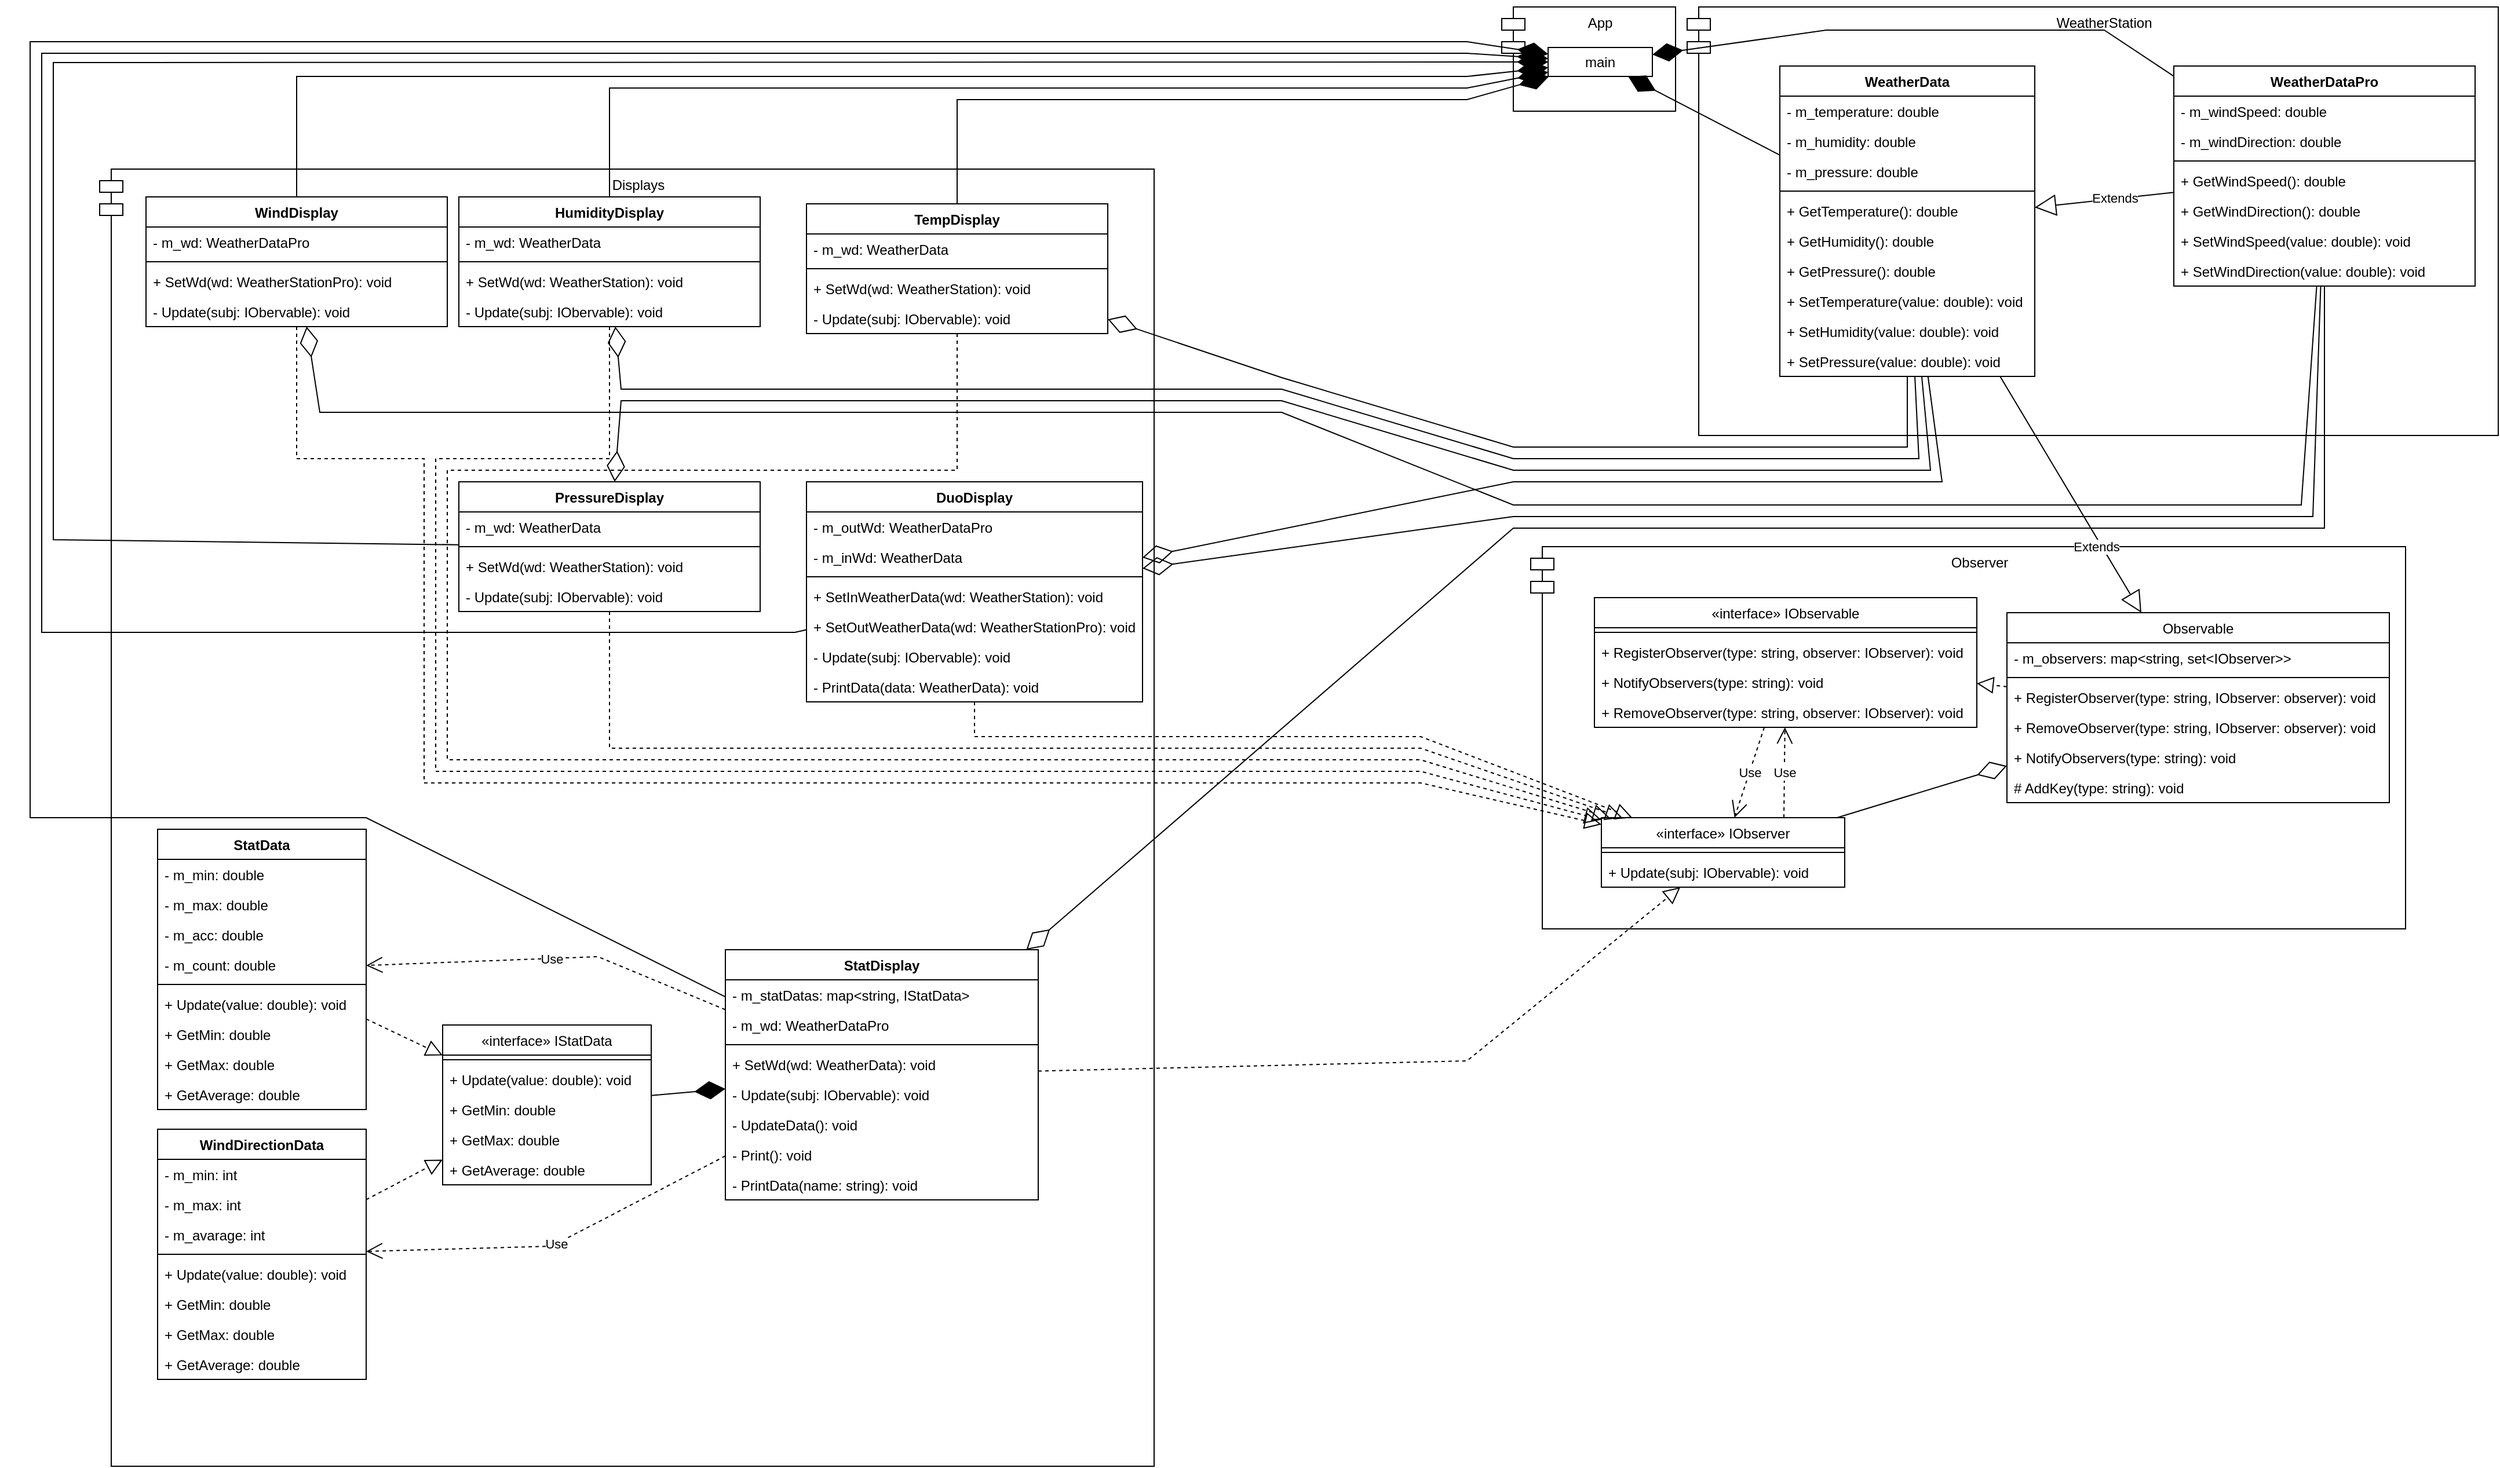 <mxfile version="24.7.17">
  <diagram name="Страница — 1" id="4deNuANHQ5EADNNbdOS4">
    <mxGraphModel dx="3336" dy="898" grid="1" gridSize="10" guides="1" tooltips="1" connect="1" arrows="1" fold="1" page="1" pageScale="1" pageWidth="827" pageHeight="1169" math="0" shadow="0">
      <root>
        <mxCell id="0" />
        <mxCell id="1" parent="0" />
        <mxCell id="X9zF3I0g8b5chQOHOK3T-1" value="App" style="shape=module;align=left;spacingLeft=20;align=center;verticalAlign=top;whiteSpace=wrap;html=1;" parent="1" vertex="1">
          <mxGeometry x="30" y="10" width="150" height="90" as="geometry" />
        </mxCell>
        <mxCell id="X9zF3I0g8b5chQOHOK3T-2" value="main" style="html=1;whiteSpace=wrap;" parent="1" vertex="1">
          <mxGeometry x="70" y="45" width="90" height="25" as="geometry" />
        </mxCell>
        <mxCell id="X9zF3I0g8b5chQOHOK3T-3" value="WeatherStation" style="shape=module;align=left;spacingLeft=20;align=center;verticalAlign=top;whiteSpace=wrap;html=1;" parent="1" vertex="1">
          <mxGeometry x="190" y="10" width="700" height="370" as="geometry" />
        </mxCell>
        <mxCell id="X9zF3I0g8b5chQOHOK3T-8" value="WeatherData" style="swimlane;fontStyle=1;align=center;verticalAlign=top;childLayout=stackLayout;horizontal=1;startSize=26;horizontalStack=0;resizeParent=1;resizeParentMax=0;resizeLast=0;collapsible=1;marginBottom=0;whiteSpace=wrap;html=1;" parent="1" vertex="1">
          <mxGeometry x="270" y="61" width="220" height="268" as="geometry" />
        </mxCell>
        <mxCell id="X9zF3I0g8b5chQOHOK3T-11" value="- m_temperature: double" style="text;strokeColor=none;fillColor=none;align=left;verticalAlign=top;spacingLeft=4;spacingRight=4;overflow=hidden;rotatable=0;points=[[0,0.5],[1,0.5]];portConstraint=eastwest;whiteSpace=wrap;html=1;" parent="X9zF3I0g8b5chQOHOK3T-8" vertex="1">
          <mxGeometry y="26" width="220" height="26" as="geometry" />
        </mxCell>
        <mxCell id="X9zF3I0g8b5chQOHOK3T-18" value="- m_humidity: double" style="text;strokeColor=none;fillColor=none;align=left;verticalAlign=top;spacingLeft=4;spacingRight=4;overflow=hidden;rotatable=0;points=[[0,0.5],[1,0.5]];portConstraint=eastwest;whiteSpace=wrap;html=1;" parent="X9zF3I0g8b5chQOHOK3T-8" vertex="1">
          <mxGeometry y="52" width="220" height="26" as="geometry" />
        </mxCell>
        <mxCell id="X9zF3I0g8b5chQOHOK3T-17" value="- m_pressure: double" style="text;strokeColor=none;fillColor=none;align=left;verticalAlign=top;spacingLeft=4;spacingRight=4;overflow=hidden;rotatable=0;points=[[0,0.5],[1,0.5]];portConstraint=eastwest;whiteSpace=wrap;html=1;" parent="X9zF3I0g8b5chQOHOK3T-8" vertex="1">
          <mxGeometry y="78" width="220" height="26" as="geometry" />
        </mxCell>
        <mxCell id="X9zF3I0g8b5chQOHOK3T-10" value="" style="line;strokeWidth=1;fillColor=none;align=left;verticalAlign=middle;spacingTop=-1;spacingLeft=3;spacingRight=3;rotatable=0;labelPosition=right;points=[];portConstraint=eastwest;strokeColor=inherit;" parent="X9zF3I0g8b5chQOHOK3T-8" vertex="1">
          <mxGeometry y="104" width="220" height="8" as="geometry" />
        </mxCell>
        <mxCell id="X9zF3I0g8b5chQOHOK3T-9" value="+ GetTemperature(): double" style="text;strokeColor=none;fillColor=none;align=left;verticalAlign=top;spacingLeft=4;spacingRight=4;overflow=hidden;rotatable=0;points=[[0,0.5],[1,0.5]];portConstraint=eastwest;whiteSpace=wrap;html=1;" parent="X9zF3I0g8b5chQOHOK3T-8" vertex="1">
          <mxGeometry y="112" width="220" height="26" as="geometry" />
        </mxCell>
        <mxCell id="X9zF3I0g8b5chQOHOK3T-12" value="+ GetHumidity(): double" style="text;strokeColor=none;fillColor=none;align=left;verticalAlign=top;spacingLeft=4;spacingRight=4;overflow=hidden;rotatable=0;points=[[0,0.5],[1,0.5]];portConstraint=eastwest;whiteSpace=wrap;html=1;" parent="X9zF3I0g8b5chQOHOK3T-8" vertex="1">
          <mxGeometry y="138" width="220" height="26" as="geometry" />
        </mxCell>
        <mxCell id="X9zF3I0g8b5chQOHOK3T-13" value="+ GetPressure(): double" style="text;strokeColor=none;fillColor=none;align=left;verticalAlign=top;spacingLeft=4;spacingRight=4;overflow=hidden;rotatable=0;points=[[0,0.5],[1,0.5]];portConstraint=eastwest;whiteSpace=wrap;html=1;" parent="X9zF3I0g8b5chQOHOK3T-8" vertex="1">
          <mxGeometry y="164" width="220" height="26" as="geometry" />
        </mxCell>
        <mxCell id="GiaRyGLhwe0pv0dSH9QE-2" value="+ SetTemperature(value: double): void" style="text;strokeColor=none;fillColor=none;align=left;verticalAlign=top;spacingLeft=4;spacingRight=4;overflow=hidden;rotatable=0;points=[[0,0.5],[1,0.5]];portConstraint=eastwest;whiteSpace=wrap;html=1;" parent="X9zF3I0g8b5chQOHOK3T-8" vertex="1">
          <mxGeometry y="190" width="220" height="26" as="geometry" />
        </mxCell>
        <mxCell id="GiaRyGLhwe0pv0dSH9QE-3" value="+ SetHumidity(value: double): void" style="text;strokeColor=none;fillColor=none;align=left;verticalAlign=top;spacingLeft=4;spacingRight=4;overflow=hidden;rotatable=0;points=[[0,0.5],[1,0.5]];portConstraint=eastwest;whiteSpace=wrap;html=1;" parent="X9zF3I0g8b5chQOHOK3T-8" vertex="1">
          <mxGeometry y="216" width="220" height="26" as="geometry" />
        </mxCell>
        <mxCell id="GiaRyGLhwe0pv0dSH9QE-1" value="+ SetPressure(value: double): void" style="text;strokeColor=none;fillColor=none;align=left;verticalAlign=top;spacingLeft=4;spacingRight=4;overflow=hidden;rotatable=0;points=[[0,0.5],[1,0.5]];portConstraint=eastwest;whiteSpace=wrap;html=1;" parent="X9zF3I0g8b5chQOHOK3T-8" vertex="1">
          <mxGeometry y="242" width="220" height="26" as="geometry" />
        </mxCell>
        <mxCell id="X9zF3I0g8b5chQOHOK3T-22" value="Observer" style="shape=module;align=left;spacingLeft=20;align=center;verticalAlign=top;whiteSpace=wrap;html=1;" parent="1" vertex="1">
          <mxGeometry x="55" y="476" width="755" height="330" as="geometry" />
        </mxCell>
        <mxCell id="X9zF3I0g8b5chQOHOK3T-24" value="&lt;span style=&quot;font-weight: 400;&quot;&gt;«interface» IObserver&lt;/span&gt;" style="swimlane;fontStyle=1;align=center;verticalAlign=top;childLayout=stackLayout;horizontal=1;startSize=26;horizontalStack=0;resizeParent=1;resizeParentMax=0;resizeLast=0;collapsible=1;marginBottom=0;whiteSpace=wrap;html=1;" parent="1" vertex="1">
          <mxGeometry x="116" y="710" width="210" height="60" as="geometry" />
        </mxCell>
        <mxCell id="X9zF3I0g8b5chQOHOK3T-26" value="" style="line;strokeWidth=1;fillColor=none;align=left;verticalAlign=middle;spacingTop=-1;spacingLeft=3;spacingRight=3;rotatable=0;labelPosition=right;points=[];portConstraint=eastwest;strokeColor=inherit;" parent="X9zF3I0g8b5chQOHOK3T-24" vertex="1">
          <mxGeometry y="26" width="210" height="8" as="geometry" />
        </mxCell>
        <mxCell id="X9zF3I0g8b5chQOHOK3T-27" value="+ Update(subj: IObervable): void" style="text;strokeColor=none;fillColor=none;align=left;verticalAlign=top;spacingLeft=4;spacingRight=4;overflow=hidden;rotatable=0;points=[[0,0.5],[1,0.5]];portConstraint=eastwest;whiteSpace=wrap;html=1;" parent="X9zF3I0g8b5chQOHOK3T-24" vertex="1">
          <mxGeometry y="34" width="210" height="26" as="geometry" />
        </mxCell>
        <mxCell id="X9zF3I0g8b5chQOHOK3T-30" value="&lt;span style=&quot;font-weight: 400;&quot;&gt;«interface» IObservable&lt;/span&gt;" style="swimlane;fontStyle=1;align=center;verticalAlign=top;childLayout=stackLayout;horizontal=1;startSize=26;horizontalStack=0;resizeParent=1;resizeParentMax=0;resizeLast=0;collapsible=1;marginBottom=0;whiteSpace=wrap;html=1;" parent="1" vertex="1">
          <mxGeometry x="110" y="520" width="330" height="112" as="geometry" />
        </mxCell>
        <mxCell id="X9zF3I0g8b5chQOHOK3T-31" value="" style="line;strokeWidth=1;fillColor=none;align=left;verticalAlign=middle;spacingTop=-1;spacingLeft=3;spacingRight=3;rotatable=0;labelPosition=right;points=[];portConstraint=eastwest;strokeColor=inherit;" parent="X9zF3I0g8b5chQOHOK3T-30" vertex="1">
          <mxGeometry y="26" width="330" height="8" as="geometry" />
        </mxCell>
        <mxCell id="X9zF3I0g8b5chQOHOK3T-32" value="+ RegisterObserver(type: string, observer: IObserver): void" style="text;strokeColor=none;fillColor=none;align=left;verticalAlign=top;spacingLeft=4;spacingRight=4;overflow=hidden;rotatable=0;points=[[0,0.5],[1,0.5]];portConstraint=eastwest;whiteSpace=wrap;html=1;" parent="X9zF3I0g8b5chQOHOK3T-30" vertex="1">
          <mxGeometry y="34" width="330" height="26" as="geometry" />
        </mxCell>
        <mxCell id="X9zF3I0g8b5chQOHOK3T-34" value="+ NotifyObservers(type: string): void" style="text;strokeColor=none;fillColor=none;align=left;verticalAlign=top;spacingLeft=4;spacingRight=4;overflow=hidden;rotatable=0;points=[[0,0.5],[1,0.5]];portConstraint=eastwest;whiteSpace=wrap;html=1;" parent="X9zF3I0g8b5chQOHOK3T-30" vertex="1">
          <mxGeometry y="60" width="330" height="26" as="geometry" />
        </mxCell>
        <mxCell id="X9zF3I0g8b5chQOHOK3T-33" value="+ RemoveObserver(type: string, observer: IObserver): void" style="text;strokeColor=none;fillColor=none;align=left;verticalAlign=top;spacingLeft=4;spacingRight=4;overflow=hidden;rotatable=0;points=[[0,0.5],[1,0.5]];portConstraint=eastwest;whiteSpace=wrap;html=1;" parent="X9zF3I0g8b5chQOHOK3T-30" vertex="1">
          <mxGeometry y="86" width="330" height="26" as="geometry" />
        </mxCell>
        <mxCell id="X9zF3I0g8b5chQOHOK3T-35" value="Use" style="endArrow=open;endSize=12;dashed=1;html=1;rounded=0;" parent="1" source="X9zF3I0g8b5chQOHOK3T-30" target="X9zF3I0g8b5chQOHOK3T-24" edge="1">
          <mxGeometry width="160" relative="1" as="geometry">
            <mxPoint x="270" y="600" as="sourcePoint" />
            <mxPoint x="430" y="600" as="targetPoint" />
          </mxGeometry>
        </mxCell>
        <mxCell id="X9zF3I0g8b5chQOHOK3T-36" value="&lt;span style=&quot;font-weight: normal;&quot;&gt;Observable&lt;/span&gt;" style="swimlane;fontStyle=1;align=center;verticalAlign=top;childLayout=stackLayout;horizontal=1;startSize=26;horizontalStack=0;resizeParent=1;resizeParentMax=0;resizeLast=0;collapsible=1;marginBottom=0;whiteSpace=wrap;html=1;" parent="1" vertex="1">
          <mxGeometry x="466" y="533" width="330" height="164" as="geometry" />
        </mxCell>
        <mxCell id="X9zF3I0g8b5chQOHOK3T-37" value="- m_observers: map&amp;lt;string, set&amp;lt;IObserver&amp;gt;&amp;gt;" style="text;strokeColor=none;fillColor=none;align=left;verticalAlign=top;spacingLeft=4;spacingRight=4;overflow=hidden;rotatable=0;points=[[0,0.5],[1,0.5]];portConstraint=eastwest;whiteSpace=wrap;html=1;" parent="X9zF3I0g8b5chQOHOK3T-36" vertex="1">
          <mxGeometry y="26" width="330" height="26" as="geometry" />
        </mxCell>
        <mxCell id="X9zF3I0g8b5chQOHOK3T-38" value="" style="line;strokeWidth=1;fillColor=none;align=left;verticalAlign=middle;spacingTop=-1;spacingLeft=3;spacingRight=3;rotatable=0;labelPosition=right;points=[];portConstraint=eastwest;strokeColor=inherit;" parent="X9zF3I0g8b5chQOHOK3T-36" vertex="1">
          <mxGeometry y="52" width="330" height="8" as="geometry" />
        </mxCell>
        <mxCell id="X9zF3I0g8b5chQOHOK3T-46" value="+ RegisterObserver(type: string,&amp;nbsp;IObserver: observer): void" style="text;strokeColor=none;fillColor=none;align=left;verticalAlign=top;spacingLeft=4;spacingRight=4;overflow=hidden;rotatable=0;points=[[0,0.5],[1,0.5]];portConstraint=eastwest;whiteSpace=wrap;html=1;" parent="X9zF3I0g8b5chQOHOK3T-36" vertex="1">
          <mxGeometry y="60" width="330" height="26" as="geometry" />
        </mxCell>
        <mxCell id="X9zF3I0g8b5chQOHOK3T-48" value="+ RemoveObserver(type: string,&amp;nbsp;IObserver: observer): void" style="text;strokeColor=none;fillColor=none;align=left;verticalAlign=top;spacingLeft=4;spacingRight=4;overflow=hidden;rotatable=0;points=[[0,0.5],[1,0.5]];portConstraint=eastwest;whiteSpace=wrap;html=1;" parent="X9zF3I0g8b5chQOHOK3T-36" vertex="1">
          <mxGeometry y="86" width="330" height="26" as="geometry" />
        </mxCell>
        <mxCell id="X9zF3I0g8b5chQOHOK3T-47" value="+ NotifyObservers(type: string): void" style="text;strokeColor=none;fillColor=none;align=left;verticalAlign=top;spacingLeft=4;spacingRight=4;overflow=hidden;rotatable=0;points=[[0,0.5],[1,0.5]];portConstraint=eastwest;whiteSpace=wrap;html=1;" parent="X9zF3I0g8b5chQOHOK3T-36" vertex="1">
          <mxGeometry y="112" width="330" height="26" as="geometry" />
        </mxCell>
        <mxCell id="VK-JiEZhi4kKgWjQG9cV-28" value="# AddKey(type: string): void" style="text;strokeColor=none;fillColor=none;align=left;verticalAlign=top;spacingLeft=4;spacingRight=4;overflow=hidden;rotatable=0;points=[[0,0.5],[1,0.5]];portConstraint=eastwest;whiteSpace=wrap;html=1;" parent="X9zF3I0g8b5chQOHOK3T-36" vertex="1">
          <mxGeometry y="138" width="330" height="26" as="geometry" />
        </mxCell>
        <mxCell id="X9zF3I0g8b5chQOHOK3T-40" value="" style="endArrow=block;dashed=1;endFill=0;endSize=12;html=1;rounded=0;" parent="1" source="X9zF3I0g8b5chQOHOK3T-36" target="X9zF3I0g8b5chQOHOK3T-30" edge="1">
          <mxGeometry width="160" relative="1" as="geometry">
            <mxPoint x="360" y="570" as="sourcePoint" />
            <mxPoint x="520" y="570" as="targetPoint" />
          </mxGeometry>
        </mxCell>
        <mxCell id="X9zF3I0g8b5chQOHOK3T-41" value="" style="endArrow=diamondThin;endFill=0;endSize=24;html=1;rounded=0;" parent="1" source="X9zF3I0g8b5chQOHOK3T-24" target="X9zF3I0g8b5chQOHOK3T-36" edge="1">
          <mxGeometry width="160" relative="1" as="geometry">
            <mxPoint x="300" y="580" as="sourcePoint" />
            <mxPoint x="460" y="580" as="targetPoint" />
          </mxGeometry>
        </mxCell>
        <mxCell id="X9zF3I0g8b5chQOHOK3T-50" value="Extends" style="endArrow=block;endSize=16;endFill=0;html=1;rounded=0;" parent="1" source="X9zF3I0g8b5chQOHOK3T-8" target="X9zF3I0g8b5chQOHOK3T-36" edge="1">
          <mxGeometry x="0.424" y="-4" width="160" relative="1" as="geometry">
            <mxPoint x="450" y="380" as="sourcePoint" />
            <mxPoint x="610" y="380" as="targetPoint" />
            <mxPoint as="offset" />
          </mxGeometry>
        </mxCell>
        <mxCell id="X9zF3I0g8b5chQOHOK3T-51" value="" style="endArrow=diamondThin;endFill=1;endSize=24;html=1;rounded=0;" parent="1" source="X9zF3I0g8b5chQOHOK3T-8" target="X9zF3I0g8b5chQOHOK3T-2" edge="1">
          <mxGeometry width="160" relative="1" as="geometry">
            <mxPoint x="330" y="260" as="sourcePoint" />
            <mxPoint x="490" y="260" as="targetPoint" />
            <Array as="points" />
          </mxGeometry>
        </mxCell>
        <mxCell id="X9zF3I0g8b5chQOHOK3T-52" value="Displays" style="shape=module;align=left;spacingLeft=20;align=center;verticalAlign=top;whiteSpace=wrap;html=1;" parent="1" vertex="1">
          <mxGeometry x="-1180" y="150" width="910" height="1120" as="geometry" />
        </mxCell>
        <mxCell id="jy5OdVflBe2gnvI7Ln2x-2" value="DuoDisplay" style="swimlane;fontStyle=1;align=center;verticalAlign=top;childLayout=stackLayout;horizontal=1;startSize=26;horizontalStack=0;resizeParent=1;resizeParentMax=0;resizeLast=0;collapsible=1;marginBottom=0;whiteSpace=wrap;html=1;" parent="1" vertex="1">
          <mxGeometry x="-570" y="420" width="290" height="190" as="geometry" />
        </mxCell>
        <mxCell id="jy5OdVflBe2gnvI7Ln2x-3" value="- m_outWd: WeatherDataPro" style="text;strokeColor=none;fillColor=none;align=left;verticalAlign=top;spacingLeft=4;spacingRight=4;overflow=hidden;rotatable=0;points=[[0,0.5],[1,0.5]];portConstraint=eastwest;whiteSpace=wrap;html=1;" parent="jy5OdVflBe2gnvI7Ln2x-2" vertex="1">
          <mxGeometry y="26" width="290" height="26" as="geometry" />
        </mxCell>
        <mxCell id="jy5OdVflBe2gnvI7Ln2x-7" value="- m_inWd: WeatherData" style="text;strokeColor=none;fillColor=none;align=left;verticalAlign=top;spacingLeft=4;spacingRight=4;overflow=hidden;rotatable=0;points=[[0,0.5],[1,0.5]];portConstraint=eastwest;whiteSpace=wrap;html=1;" parent="jy5OdVflBe2gnvI7Ln2x-2" vertex="1">
          <mxGeometry y="52" width="290" height="26" as="geometry" />
        </mxCell>
        <mxCell id="jy5OdVflBe2gnvI7Ln2x-4" value="" style="line;strokeWidth=1;fillColor=none;align=left;verticalAlign=middle;spacingTop=-1;spacingLeft=3;spacingRight=3;rotatable=0;labelPosition=right;points=[];portConstraint=eastwest;strokeColor=inherit;" parent="jy5OdVflBe2gnvI7Ln2x-2" vertex="1">
          <mxGeometry y="78" width="290" height="8" as="geometry" />
        </mxCell>
        <mxCell id="GiaRyGLhwe0pv0dSH9QE-6" value="+ SetInWeatherData(wd: WeatherStation): void" style="text;strokeColor=none;fillColor=none;align=left;verticalAlign=top;spacingLeft=4;spacingRight=4;overflow=hidden;rotatable=0;points=[[0,0.5],[1,0.5]];portConstraint=eastwest;whiteSpace=wrap;html=1;" parent="jy5OdVflBe2gnvI7Ln2x-2" vertex="1">
          <mxGeometry y="86" width="290" height="26" as="geometry" />
        </mxCell>
        <mxCell id="GiaRyGLhwe0pv0dSH9QE-8" value="+ SetOutWeatherData(wd: WeatherStationPro): void" style="text;strokeColor=none;fillColor=none;align=left;verticalAlign=top;spacingLeft=4;spacingRight=4;overflow=hidden;rotatable=0;points=[[0,0.5],[1,0.5]];portConstraint=eastwest;whiteSpace=wrap;html=1;" parent="jy5OdVflBe2gnvI7Ln2x-2" vertex="1">
          <mxGeometry y="112" width="290" height="26" as="geometry" />
        </mxCell>
        <mxCell id="GiaRyGLhwe0pv0dSH9QE-7" value="- Update(subj: IObervable): void" style="text;strokeColor=none;fillColor=none;align=left;verticalAlign=top;spacingLeft=4;spacingRight=4;overflow=hidden;rotatable=0;points=[[0,0.5],[1,0.5]];portConstraint=eastwest;whiteSpace=wrap;html=1;" parent="jy5OdVflBe2gnvI7Ln2x-2" vertex="1">
          <mxGeometry y="138" width="290" height="26" as="geometry" />
        </mxCell>
        <mxCell id="jy5OdVflBe2gnvI7Ln2x-11" value="- PrintData(data: WeatherData): void" style="text;strokeColor=none;fillColor=none;align=left;verticalAlign=top;spacingLeft=4;spacingRight=4;overflow=hidden;rotatable=0;points=[[0,0.5],[1,0.5]];portConstraint=eastwest;whiteSpace=wrap;html=1;" parent="jy5OdVflBe2gnvI7Ln2x-2" vertex="1">
          <mxGeometry y="164" width="290" height="26" as="geometry" />
        </mxCell>
        <mxCell id="jy5OdVflBe2gnvI7Ln2x-6" value="" style="endArrow=block;dashed=1;endFill=0;endSize=12;html=1;rounded=0;" parent="1" source="jy5OdVflBe2gnvI7Ln2x-2" target="X9zF3I0g8b5chQOHOK3T-24" edge="1">
          <mxGeometry width="160" relative="1" as="geometry">
            <mxPoint x="-10" y="530" as="sourcePoint" />
            <mxPoint x="150" y="530" as="targetPoint" />
            <Array as="points">
              <mxPoint x="-425" y="640" />
              <mxPoint x="-40" y="640" />
            </Array>
          </mxGeometry>
        </mxCell>
        <mxCell id="jy5OdVflBe2gnvI7Ln2x-8" value="" style="endArrow=diamondThin;endFill=0;endSize=24;html=1;rounded=0;" parent="1" source="X9zF3I0g8b5chQOHOK3T-8" target="jy5OdVflBe2gnvI7Ln2x-2" edge="1">
          <mxGeometry width="160" relative="1" as="geometry">
            <mxPoint x="130" y="340" as="sourcePoint" />
            <mxPoint x="290" y="340" as="targetPoint" />
            <Array as="points">
              <mxPoint x="410" y="420" />
              <mxPoint x="40" y="420" />
            </Array>
          </mxGeometry>
        </mxCell>
        <mxCell id="jy5OdVflBe2gnvI7Ln2x-10" value="" style="endArrow=diamondThin;endFill=1;endSize=24;html=1;rounded=0;" parent="1" source="jy5OdVflBe2gnvI7Ln2x-2" target="X9zF3I0g8b5chQOHOK3T-2" edge="1">
          <mxGeometry width="160" relative="1" as="geometry">
            <mxPoint x="200" y="270" as="sourcePoint" />
            <mxPoint x="360" y="270" as="targetPoint" />
            <Array as="points">
              <mxPoint x="-580" y="550" />
              <mxPoint x="-1230" y="550" />
              <mxPoint x="-1230" y="50" />
              <mxPoint y="50" />
            </Array>
          </mxGeometry>
        </mxCell>
        <mxCell id="sj0c-3lDdfk8E5ISv7-K-1" value="Use" style="endArrow=open;endSize=12;dashed=1;html=1;rounded=0;exitX=0.75;exitY=0;exitDx=0;exitDy=0;" parent="1" source="X9zF3I0g8b5chQOHOK3T-24" target="X9zF3I0g8b5chQOHOK3T-30" edge="1">
          <mxGeometry width="160" relative="1" as="geometry">
            <mxPoint x="320" y="510" as="sourcePoint" />
            <mxPoint x="480" y="510" as="targetPoint" />
          </mxGeometry>
        </mxCell>
        <mxCell id="QqCwkjAcs5MWriy0Zw_p-1" value="TempDisplay" style="swimlane;fontStyle=1;align=center;verticalAlign=top;childLayout=stackLayout;horizontal=1;startSize=26;horizontalStack=0;resizeParent=1;resizeParentMax=0;resizeLast=0;collapsible=1;marginBottom=0;whiteSpace=wrap;html=1;" parent="1" vertex="1">
          <mxGeometry x="-570" y="180" width="260" height="112" as="geometry" />
        </mxCell>
        <mxCell id="g-EibEhJeNvSMXJYBc18-1" value="- m_wd: WeatherData" style="text;strokeColor=none;fillColor=none;align=left;verticalAlign=top;spacingLeft=4;spacingRight=4;overflow=hidden;rotatable=0;points=[[0,0.5],[1,0.5]];portConstraint=eastwest;whiteSpace=wrap;html=1;" parent="QqCwkjAcs5MWriy0Zw_p-1" vertex="1">
          <mxGeometry y="26" width="260" height="26" as="geometry" />
        </mxCell>
        <mxCell id="QqCwkjAcs5MWriy0Zw_p-2" value="" style="line;strokeWidth=1;fillColor=none;align=left;verticalAlign=middle;spacingTop=-1;spacingLeft=3;spacingRight=3;rotatable=0;labelPosition=right;points=[];portConstraint=eastwest;strokeColor=inherit;" parent="QqCwkjAcs5MWriy0Zw_p-1" vertex="1">
          <mxGeometry y="52" width="260" height="8" as="geometry" />
        </mxCell>
        <mxCell id="GiaRyGLhwe0pv0dSH9QE-9" value="+ SetWd(wd: WeatherStation): void" style="text;strokeColor=none;fillColor=none;align=left;verticalAlign=top;spacingLeft=4;spacingRight=4;overflow=hidden;rotatable=0;points=[[0,0.5],[1,0.5]];portConstraint=eastwest;whiteSpace=wrap;html=1;" parent="QqCwkjAcs5MWriy0Zw_p-1" vertex="1">
          <mxGeometry y="60" width="260" height="26" as="geometry" />
        </mxCell>
        <mxCell id="QqCwkjAcs5MWriy0Zw_p-3" value="- Update(subj: IObervable): void" style="text;strokeColor=none;fillColor=none;align=left;verticalAlign=top;spacingLeft=4;spacingRight=4;overflow=hidden;rotatable=0;points=[[0,0.5],[1,0.5]];portConstraint=eastwest;whiteSpace=wrap;html=1;" parent="QqCwkjAcs5MWriy0Zw_p-1" vertex="1">
          <mxGeometry y="86" width="260" height="26" as="geometry" />
        </mxCell>
        <mxCell id="QqCwkjAcs5MWriy0Zw_p-4" value="StatDisplay" style="swimlane;fontStyle=1;align=center;verticalAlign=top;childLayout=stackLayout;horizontal=1;startSize=26;horizontalStack=0;resizeParent=1;resizeParentMax=0;resizeLast=0;collapsible=1;marginBottom=0;whiteSpace=wrap;html=1;" parent="1" vertex="1">
          <mxGeometry x="-640" y="824" width="270" height="216" as="geometry" />
        </mxCell>
        <mxCell id="QqCwkjAcs5MWriy0Zw_p-7" value="- m_statDatas: map&amp;lt;string, IStatData&amp;gt;" style="text;strokeColor=none;fillColor=none;align=left;verticalAlign=top;spacingLeft=4;spacingRight=4;overflow=hidden;rotatable=0;points=[[0,0.5],[1,0.5]];portConstraint=eastwest;whiteSpace=wrap;html=1;" parent="QqCwkjAcs5MWriy0Zw_p-4" vertex="1">
          <mxGeometry y="26" width="270" height="26" as="geometry" />
        </mxCell>
        <mxCell id="g-EibEhJeNvSMXJYBc18-44" value="- m_wd: WeatherDataPro" style="text;strokeColor=none;fillColor=none;align=left;verticalAlign=top;spacingLeft=4;spacingRight=4;overflow=hidden;rotatable=0;points=[[0,0.5],[1,0.5]];portConstraint=eastwest;whiteSpace=wrap;html=1;" parent="QqCwkjAcs5MWriy0Zw_p-4" vertex="1">
          <mxGeometry y="52" width="270" height="26" as="geometry" />
        </mxCell>
        <mxCell id="QqCwkjAcs5MWriy0Zw_p-15" value="" style="line;strokeWidth=1;fillColor=none;align=left;verticalAlign=middle;spacingTop=-1;spacingLeft=3;spacingRight=3;rotatable=0;labelPosition=right;points=[];portConstraint=eastwest;strokeColor=inherit;" parent="QqCwkjAcs5MWriy0Zw_p-4" vertex="1">
          <mxGeometry y="78" width="270" height="8" as="geometry" />
        </mxCell>
        <mxCell id="VK-JiEZhi4kKgWjQG9cV-25" value="+ SetWd(wd: WeatherData): void" style="text;strokeColor=none;fillColor=none;align=left;verticalAlign=top;spacingLeft=4;spacingRight=4;overflow=hidden;rotatable=0;points=[[0,0.5],[1,0.5]];portConstraint=eastwest;whiteSpace=wrap;html=1;" parent="QqCwkjAcs5MWriy0Zw_p-4" vertex="1">
          <mxGeometry y="86" width="270" height="26" as="geometry" />
        </mxCell>
        <mxCell id="g-EibEhJeNvSMXJYBc18-2" value="- Update(subj: IObervable): void" style="text;strokeColor=none;fillColor=none;align=left;verticalAlign=top;spacingLeft=4;spacingRight=4;overflow=hidden;rotatable=0;points=[[0,0.5],[1,0.5]];portConstraint=eastwest;whiteSpace=wrap;html=1;" parent="QqCwkjAcs5MWriy0Zw_p-4" vertex="1">
          <mxGeometry y="112" width="270" height="26" as="geometry" />
        </mxCell>
        <mxCell id="VK-JiEZhi4kKgWjQG9cV-27" value="- UpdateData(): void" style="text;strokeColor=none;fillColor=none;align=left;verticalAlign=top;spacingLeft=4;spacingRight=4;overflow=hidden;rotatable=0;points=[[0,0.5],[1,0.5]];portConstraint=eastwest;whiteSpace=wrap;html=1;" parent="QqCwkjAcs5MWriy0Zw_p-4" vertex="1">
          <mxGeometry y="138" width="270" height="26" as="geometry" />
        </mxCell>
        <mxCell id="VK-JiEZhi4kKgWjQG9cV-26" value="- Print(): void" style="text;strokeColor=none;fillColor=none;align=left;verticalAlign=top;spacingLeft=4;spacingRight=4;overflow=hidden;rotatable=0;points=[[0,0.5],[1,0.5]];portConstraint=eastwest;whiteSpace=wrap;html=1;" parent="QqCwkjAcs5MWriy0Zw_p-4" vertex="1">
          <mxGeometry y="164" width="270" height="26" as="geometry" />
        </mxCell>
        <mxCell id="QqCwkjAcs5MWriy0Zw_p-18" value="- PrintData(name: string): void" style="text;strokeColor=none;fillColor=none;align=left;verticalAlign=top;spacingLeft=4;spacingRight=4;overflow=hidden;rotatable=0;points=[[0,0.5],[1,0.5]];portConstraint=eastwest;whiteSpace=wrap;html=1;" parent="QqCwkjAcs5MWriy0Zw_p-4" vertex="1">
          <mxGeometry y="190" width="270" height="26" as="geometry" />
        </mxCell>
        <mxCell id="QqCwkjAcs5MWriy0Zw_p-21" value="StatData" style="swimlane;fontStyle=1;align=center;verticalAlign=top;childLayout=stackLayout;horizontal=1;startSize=26;horizontalStack=0;resizeParent=1;resizeParentMax=0;resizeLast=0;collapsible=1;marginBottom=0;whiteSpace=wrap;html=1;" parent="1" vertex="1">
          <mxGeometry x="-1130" y="720" width="180" height="242" as="geometry" />
        </mxCell>
        <mxCell id="QqCwkjAcs5MWriy0Zw_p-22" value="- m_min: double" style="text;strokeColor=none;fillColor=none;align=left;verticalAlign=top;spacingLeft=4;spacingRight=4;overflow=hidden;rotatable=0;points=[[0,0.5],[1,0.5]];portConstraint=eastwest;whiteSpace=wrap;html=1;" parent="QqCwkjAcs5MWriy0Zw_p-21" vertex="1">
          <mxGeometry y="26" width="180" height="26" as="geometry" />
        </mxCell>
        <mxCell id="QqCwkjAcs5MWriy0Zw_p-25" value="- m_max: double" style="text;strokeColor=none;fillColor=none;align=left;verticalAlign=top;spacingLeft=4;spacingRight=4;overflow=hidden;rotatable=0;points=[[0,0.5],[1,0.5]];portConstraint=eastwest;whiteSpace=wrap;html=1;" parent="QqCwkjAcs5MWriy0Zw_p-21" vertex="1">
          <mxGeometry y="52" width="180" height="26" as="geometry" />
        </mxCell>
        <mxCell id="QqCwkjAcs5MWriy0Zw_p-26" value="- m_acc: double" style="text;strokeColor=none;fillColor=none;align=left;verticalAlign=top;spacingLeft=4;spacingRight=4;overflow=hidden;rotatable=0;points=[[0,0.5],[1,0.5]];portConstraint=eastwest;whiteSpace=wrap;html=1;" parent="QqCwkjAcs5MWriy0Zw_p-21" vertex="1">
          <mxGeometry y="78" width="180" height="26" as="geometry" />
        </mxCell>
        <mxCell id="VK-JiEZhi4kKgWjQG9cV-1" value="- m_count: double" style="text;strokeColor=none;fillColor=none;align=left;verticalAlign=top;spacingLeft=4;spacingRight=4;overflow=hidden;rotatable=0;points=[[0,0.5],[1,0.5]];portConstraint=eastwest;whiteSpace=wrap;html=1;" parent="QqCwkjAcs5MWriy0Zw_p-21" vertex="1">
          <mxGeometry y="104" width="180" height="26" as="geometry" />
        </mxCell>
        <mxCell id="QqCwkjAcs5MWriy0Zw_p-23" value="" style="line;strokeWidth=1;fillColor=none;align=left;verticalAlign=middle;spacingTop=-1;spacingLeft=3;spacingRight=3;rotatable=0;labelPosition=right;points=[];portConstraint=eastwest;strokeColor=inherit;" parent="QqCwkjAcs5MWriy0Zw_p-21" vertex="1">
          <mxGeometry y="130" width="180" height="8" as="geometry" />
        </mxCell>
        <mxCell id="QqCwkjAcs5MWriy0Zw_p-24" value="+ Update(value: double): void" style="text;strokeColor=none;fillColor=none;align=left;verticalAlign=top;spacingLeft=4;spacingRight=4;overflow=hidden;rotatable=0;points=[[0,0.5],[1,0.5]];portConstraint=eastwest;whiteSpace=wrap;html=1;" parent="QqCwkjAcs5MWriy0Zw_p-21" vertex="1">
          <mxGeometry y="138" width="180" height="26" as="geometry" />
        </mxCell>
        <mxCell id="QqCwkjAcs5MWriy0Zw_p-27" value="+ GetMin: double" style="text;strokeColor=none;fillColor=none;align=left;verticalAlign=top;spacingLeft=4;spacingRight=4;overflow=hidden;rotatable=0;points=[[0,0.5],[1,0.5]];portConstraint=eastwest;whiteSpace=wrap;html=1;" parent="QqCwkjAcs5MWriy0Zw_p-21" vertex="1">
          <mxGeometry y="164" width="180" height="26" as="geometry" />
        </mxCell>
        <mxCell id="QqCwkjAcs5MWriy0Zw_p-28" value="+ GetMax: double" style="text;strokeColor=none;fillColor=none;align=left;verticalAlign=top;spacingLeft=4;spacingRight=4;overflow=hidden;rotatable=0;points=[[0,0.5],[1,0.5]];portConstraint=eastwest;whiteSpace=wrap;html=1;" parent="QqCwkjAcs5MWriy0Zw_p-21" vertex="1">
          <mxGeometry y="190" width="180" height="26" as="geometry" />
        </mxCell>
        <mxCell id="QqCwkjAcs5MWriy0Zw_p-29" value="+ GetAverage: double" style="text;strokeColor=none;fillColor=none;align=left;verticalAlign=top;spacingLeft=4;spacingRight=4;overflow=hidden;rotatable=0;points=[[0,0.5],[1,0.5]];portConstraint=eastwest;whiteSpace=wrap;html=1;" parent="QqCwkjAcs5MWriy0Zw_p-21" vertex="1">
          <mxGeometry y="216" width="180" height="26" as="geometry" />
        </mxCell>
        <mxCell id="QqCwkjAcs5MWriy0Zw_p-32" value="" style="endArrow=block;dashed=1;endFill=0;endSize=12;html=1;rounded=0;" parent="1" source="QqCwkjAcs5MWriy0Zw_p-4" target="X9zF3I0g8b5chQOHOK3T-24" edge="1">
          <mxGeometry width="160" relative="1" as="geometry">
            <mxPoint x="-78" y="508" as="sourcePoint" />
            <mxPoint x="164" y="650" as="targetPoint" />
            <Array as="points">
              <mxPoint y="920" />
            </Array>
          </mxGeometry>
        </mxCell>
        <mxCell id="QqCwkjAcs5MWriy0Zw_p-33" value="" style="endArrow=block;dashed=1;endFill=0;endSize=12;html=1;rounded=0;" parent="1" source="QqCwkjAcs5MWriy0Zw_p-1" target="X9zF3I0g8b5chQOHOK3T-24" edge="1">
          <mxGeometry width="160" relative="1" as="geometry">
            <mxPoint x="-60" y="626" as="sourcePoint" />
            <mxPoint x="110" y="659" as="targetPoint" />
            <Array as="points">
              <mxPoint x="-440" y="410" />
              <mxPoint x="-880" y="410" />
              <mxPoint x="-880" y="660" />
              <mxPoint x="-40" y="660" />
            </Array>
          </mxGeometry>
        </mxCell>
        <mxCell id="QqCwkjAcs5MWriy0Zw_p-35" value="" style="endArrow=diamondThin;endFill=1;endSize=24;html=1;rounded=0;" parent="1" source="QqCwkjAcs5MWriy0Zw_p-4" target="X9zF3I0g8b5chQOHOK3T-2" edge="1">
          <mxGeometry width="160" relative="1" as="geometry">
            <mxPoint x="-60" y="367" as="sourcePoint" />
            <mxPoint x="121" y="80" as="targetPoint" />
            <Array as="points">
              <mxPoint x="-950" y="710" />
              <mxPoint x="-1240" y="710" />
              <mxPoint x="-1240" y="40" />
              <mxPoint y="40" />
            </Array>
          </mxGeometry>
        </mxCell>
        <mxCell id="QqCwkjAcs5MWriy0Zw_p-36" value="" style="endArrow=diamondThin;endFill=1;endSize=24;html=1;rounded=0;" parent="1" source="QqCwkjAcs5MWriy0Zw_p-1" target="X9zF3I0g8b5chQOHOK3T-2" edge="1">
          <mxGeometry width="160" relative="1" as="geometry">
            <mxPoint x="-50" y="377" as="sourcePoint" />
            <mxPoint x="131" y="90" as="targetPoint" />
            <Array as="points">
              <mxPoint x="-440" y="90" />
              <mxPoint y="90" />
            </Array>
          </mxGeometry>
        </mxCell>
        <mxCell id="QqCwkjAcs5MWriy0Zw_p-37" value="" style="endArrow=diamondThin;endFill=0;endSize=24;html=1;rounded=0;" parent="1" source="QqCwkjAcs5MWriy0Zw_p-39" target="QqCwkjAcs5MWriy0Zw_p-4" edge="1">
          <mxGeometry width="160" relative="1" as="geometry">
            <mxPoint x="570" y="346" as="sourcePoint" />
            <mxPoint x="-60" y="381" as="targetPoint" />
            <Array as="points">
              <mxPoint x="740" y="460" />
              <mxPoint x="40" y="460" />
            </Array>
          </mxGeometry>
        </mxCell>
        <mxCell id="QqCwkjAcs5MWriy0Zw_p-38" value="" style="endArrow=diamondThin;endFill=0;endSize=24;html=1;rounded=0;" parent="1" source="X9zF3I0g8b5chQOHOK3T-8" target="QqCwkjAcs5MWriy0Zw_p-1" edge="1">
          <mxGeometry width="160" relative="1" as="geometry">
            <mxPoint x="580" y="356" as="sourcePoint" />
            <mxPoint x="-50" y="391" as="targetPoint" />
            <Array as="points">
              <mxPoint x="380" y="390" />
              <mxPoint x="40" y="390" />
              <mxPoint x="-160" y="330" />
            </Array>
          </mxGeometry>
        </mxCell>
        <mxCell id="QqCwkjAcs5MWriy0Zw_p-39" value="WeatherDataPro" style="swimlane;fontStyle=1;align=center;verticalAlign=top;childLayout=stackLayout;horizontal=1;startSize=26;horizontalStack=0;resizeParent=1;resizeParentMax=0;resizeLast=0;collapsible=1;marginBottom=0;whiteSpace=wrap;html=1;" parent="1" vertex="1">
          <mxGeometry x="610" y="61" width="260" height="190" as="geometry" />
        </mxCell>
        <mxCell id="QqCwkjAcs5MWriy0Zw_p-41" value="- m_windSpeed: double" style="text;strokeColor=none;fillColor=none;align=left;verticalAlign=top;spacingLeft=4;spacingRight=4;overflow=hidden;rotatable=0;points=[[0,0.5],[1,0.5]];portConstraint=eastwest;whiteSpace=wrap;html=1;" parent="QqCwkjAcs5MWriy0Zw_p-39" vertex="1">
          <mxGeometry y="26" width="260" height="26" as="geometry" />
        </mxCell>
        <mxCell id="QqCwkjAcs5MWriy0Zw_p-42" value="- m_windDirection: double" style="text;strokeColor=none;fillColor=none;align=left;verticalAlign=top;spacingLeft=4;spacingRight=4;overflow=hidden;rotatable=0;points=[[0,0.5],[1,0.5]];portConstraint=eastwest;whiteSpace=wrap;html=1;" parent="QqCwkjAcs5MWriy0Zw_p-39" vertex="1">
          <mxGeometry y="52" width="260" height="26" as="geometry" />
        </mxCell>
        <mxCell id="QqCwkjAcs5MWriy0Zw_p-43" value="" style="line;strokeWidth=1;fillColor=none;align=left;verticalAlign=middle;spacingTop=-1;spacingLeft=3;spacingRight=3;rotatable=0;labelPosition=right;points=[];portConstraint=eastwest;strokeColor=inherit;" parent="QqCwkjAcs5MWriy0Zw_p-39" vertex="1">
          <mxGeometry y="78" width="260" height="8" as="geometry" />
        </mxCell>
        <mxCell id="QqCwkjAcs5MWriy0Zw_p-45" value="+ GetWindSpeed(): double" style="text;strokeColor=none;fillColor=none;align=left;verticalAlign=top;spacingLeft=4;spacingRight=4;overflow=hidden;rotatable=0;points=[[0,0.5],[1,0.5]];portConstraint=eastwest;whiteSpace=wrap;html=1;" parent="QqCwkjAcs5MWriy0Zw_p-39" vertex="1">
          <mxGeometry y="86" width="260" height="26" as="geometry" />
        </mxCell>
        <mxCell id="QqCwkjAcs5MWriy0Zw_p-44" value="+ GetWindDirection(): double" style="text;strokeColor=none;fillColor=none;align=left;verticalAlign=top;spacingLeft=4;spacingRight=4;overflow=hidden;rotatable=0;points=[[0,0.5],[1,0.5]];portConstraint=eastwest;whiteSpace=wrap;html=1;" parent="QqCwkjAcs5MWriy0Zw_p-39" vertex="1">
          <mxGeometry y="112" width="260" height="26" as="geometry" />
        </mxCell>
        <mxCell id="GiaRyGLhwe0pv0dSH9QE-4" value="+ SetWindSpeed(value: double): void" style="text;strokeColor=none;fillColor=none;align=left;verticalAlign=top;spacingLeft=4;spacingRight=4;overflow=hidden;rotatable=0;points=[[0,0.5],[1,0.5]];portConstraint=eastwest;whiteSpace=wrap;html=1;" parent="QqCwkjAcs5MWriy0Zw_p-39" vertex="1">
          <mxGeometry y="138" width="260" height="26" as="geometry" />
        </mxCell>
        <mxCell id="GiaRyGLhwe0pv0dSH9QE-5" value="+ SetWindDirection(value: double): void" style="text;strokeColor=none;fillColor=none;align=left;verticalAlign=top;spacingLeft=4;spacingRight=4;overflow=hidden;rotatable=0;points=[[0,0.5],[1,0.5]];portConstraint=eastwest;whiteSpace=wrap;html=1;" parent="QqCwkjAcs5MWriy0Zw_p-39" vertex="1">
          <mxGeometry y="164" width="260" height="26" as="geometry" />
        </mxCell>
        <mxCell id="QqCwkjAcs5MWriy0Zw_p-50" value="Extends" style="endArrow=block;endSize=16;endFill=0;html=1;rounded=0;" parent="1" source="QqCwkjAcs5MWriy0Zw_p-39" target="X9zF3I0g8b5chQOHOK3T-8" edge="1">
          <mxGeometry x="-0.143" y="-1" width="160" relative="1" as="geometry">
            <mxPoint x="642" y="347" as="sourcePoint" />
            <mxPoint x="618" y="473" as="targetPoint" />
            <mxPoint as="offset" />
          </mxGeometry>
        </mxCell>
        <mxCell id="QqCwkjAcs5MWriy0Zw_p-51" value="" style="endArrow=diamondThin;endFill=1;endSize=24;html=1;rounded=0;" parent="1" source="QqCwkjAcs5MWriy0Zw_p-39" target="X9zF3I0g8b5chQOHOK3T-2" edge="1">
          <mxGeometry width="160" relative="1" as="geometry">
            <mxPoint x="310" y="164" as="sourcePoint" />
            <mxPoint x="149" y="80" as="targetPoint" />
            <Array as="points">
              <mxPoint x="550" y="30" />
              <mxPoint x="310" y="30" />
            </Array>
          </mxGeometry>
        </mxCell>
        <mxCell id="g-EibEhJeNvSMXJYBc18-3" value="HumidityDisplay" style="swimlane;fontStyle=1;align=center;verticalAlign=top;childLayout=stackLayout;horizontal=1;startSize=26;horizontalStack=0;resizeParent=1;resizeParentMax=0;resizeLast=0;collapsible=1;marginBottom=0;whiteSpace=wrap;html=1;" parent="1" vertex="1">
          <mxGeometry x="-870" y="174" width="260" height="112" as="geometry" />
        </mxCell>
        <mxCell id="g-EibEhJeNvSMXJYBc18-4" value="- m_wd: WeatherData" style="text;strokeColor=none;fillColor=none;align=left;verticalAlign=top;spacingLeft=4;spacingRight=4;overflow=hidden;rotatable=0;points=[[0,0.5],[1,0.5]];portConstraint=eastwest;whiteSpace=wrap;html=1;" parent="g-EibEhJeNvSMXJYBc18-3" vertex="1">
          <mxGeometry y="26" width="260" height="26" as="geometry" />
        </mxCell>
        <mxCell id="g-EibEhJeNvSMXJYBc18-5" value="" style="line;strokeWidth=1;fillColor=none;align=left;verticalAlign=middle;spacingTop=-1;spacingLeft=3;spacingRight=3;rotatable=0;labelPosition=right;points=[];portConstraint=eastwest;strokeColor=inherit;" parent="g-EibEhJeNvSMXJYBc18-3" vertex="1">
          <mxGeometry y="52" width="260" height="8" as="geometry" />
        </mxCell>
        <mxCell id="GiaRyGLhwe0pv0dSH9QE-11" value="+ SetWd(wd: WeatherStation): void" style="text;strokeColor=none;fillColor=none;align=left;verticalAlign=top;spacingLeft=4;spacingRight=4;overflow=hidden;rotatable=0;points=[[0,0.5],[1,0.5]];portConstraint=eastwest;whiteSpace=wrap;html=1;" parent="g-EibEhJeNvSMXJYBc18-3" vertex="1">
          <mxGeometry y="60" width="260" height="26" as="geometry" />
        </mxCell>
        <mxCell id="g-EibEhJeNvSMXJYBc18-6" value="- Update(subj: IObervable): void" style="text;strokeColor=none;fillColor=none;align=left;verticalAlign=top;spacingLeft=4;spacingRight=4;overflow=hidden;rotatable=0;points=[[0,0.5],[1,0.5]];portConstraint=eastwest;whiteSpace=wrap;html=1;" parent="g-EibEhJeNvSMXJYBc18-3" vertex="1">
          <mxGeometry y="86" width="260" height="26" as="geometry" />
        </mxCell>
        <mxCell id="g-EibEhJeNvSMXJYBc18-7" value="PressureDisplay" style="swimlane;fontStyle=1;align=center;verticalAlign=top;childLayout=stackLayout;horizontal=1;startSize=26;horizontalStack=0;resizeParent=1;resizeParentMax=0;resizeLast=0;collapsible=1;marginBottom=0;whiteSpace=wrap;html=1;" parent="1" vertex="1">
          <mxGeometry x="-870" y="420" width="260" height="112" as="geometry" />
        </mxCell>
        <mxCell id="g-EibEhJeNvSMXJYBc18-8" value="- m_wd: WeatherData" style="text;strokeColor=none;fillColor=none;align=left;verticalAlign=top;spacingLeft=4;spacingRight=4;overflow=hidden;rotatable=0;points=[[0,0.5],[1,0.5]];portConstraint=eastwest;whiteSpace=wrap;html=1;" parent="g-EibEhJeNvSMXJYBc18-7" vertex="1">
          <mxGeometry y="26" width="260" height="26" as="geometry" />
        </mxCell>
        <mxCell id="g-EibEhJeNvSMXJYBc18-9" value="" style="line;strokeWidth=1;fillColor=none;align=left;verticalAlign=middle;spacingTop=-1;spacingLeft=3;spacingRight=3;rotatable=0;labelPosition=right;points=[];portConstraint=eastwest;strokeColor=inherit;" parent="g-EibEhJeNvSMXJYBc18-7" vertex="1">
          <mxGeometry y="52" width="260" height="8" as="geometry" />
        </mxCell>
        <mxCell id="GiaRyGLhwe0pv0dSH9QE-12" value="+ SetWd(wd: WeatherStation): void" style="text;strokeColor=none;fillColor=none;align=left;verticalAlign=top;spacingLeft=4;spacingRight=4;overflow=hidden;rotatable=0;points=[[0,0.5],[1,0.5]];portConstraint=eastwest;whiteSpace=wrap;html=1;" parent="g-EibEhJeNvSMXJYBc18-7" vertex="1">
          <mxGeometry y="60" width="260" height="26" as="geometry" />
        </mxCell>
        <mxCell id="g-EibEhJeNvSMXJYBc18-10" value="- Update(subj: IObervable): void" style="text;strokeColor=none;fillColor=none;align=left;verticalAlign=top;spacingLeft=4;spacingRight=4;overflow=hidden;rotatable=0;points=[[0,0.5],[1,0.5]];portConstraint=eastwest;whiteSpace=wrap;html=1;" parent="g-EibEhJeNvSMXJYBc18-7" vertex="1">
          <mxGeometry y="86" width="260" height="26" as="geometry" />
        </mxCell>
        <mxCell id="g-EibEhJeNvSMXJYBc18-11" value="" style="endArrow=block;dashed=1;endFill=0;endSize=12;html=1;rounded=0;" parent="1" source="g-EibEhJeNvSMXJYBc18-3" target="X9zF3I0g8b5chQOHOK3T-24" edge="1">
          <mxGeometry width="160" relative="1" as="geometry">
            <mxPoint x="-30" y="300" as="sourcePoint" />
            <mxPoint x="70" y="711.5" as="targetPoint" />
            <Array as="points">
              <mxPoint x="-740" y="400" />
              <mxPoint x="-890" y="400" />
              <mxPoint x="-890" y="670" />
              <mxPoint x="-40" y="670" />
            </Array>
          </mxGeometry>
        </mxCell>
        <mxCell id="g-EibEhJeNvSMXJYBc18-12" value="" style="endArrow=block;dashed=1;endFill=0;endSize=12;html=1;rounded=0;" parent="1" source="g-EibEhJeNvSMXJYBc18-7" target="X9zF3I0g8b5chQOHOK3T-24" edge="1">
          <mxGeometry width="160" relative="1" as="geometry">
            <mxPoint x="-390" y="286" as="sourcePoint" />
            <mxPoint x="102" y="670" as="targetPoint" />
            <Array as="points">
              <mxPoint x="-740" y="650" />
              <mxPoint x="-40" y="650" />
            </Array>
          </mxGeometry>
        </mxCell>
        <mxCell id="g-EibEhJeNvSMXJYBc18-13" value="" style="endArrow=diamondThin;endFill=0;endSize=24;html=1;rounded=0;" parent="1" source="X9zF3I0g8b5chQOHOK3T-8" target="g-EibEhJeNvSMXJYBc18-3" edge="1">
          <mxGeometry width="160" relative="1" as="geometry">
            <mxPoint x="400" y="372" as="sourcePoint" />
            <mxPoint x="-400.0" y="266.722" as="targetPoint" />
            <Array as="points">
              <mxPoint x="390" y="400" />
              <mxPoint x="40" y="400" />
              <mxPoint x="-160" y="340" />
              <mxPoint x="-730" y="340" />
            </Array>
          </mxGeometry>
        </mxCell>
        <mxCell id="g-EibEhJeNvSMXJYBc18-14" value="" style="endArrow=diamondThin;endFill=0;endSize=24;html=1;rounded=0;" parent="1" source="X9zF3I0g8b5chQOHOK3T-8" target="g-EibEhJeNvSMXJYBc18-7" edge="1">
          <mxGeometry width="160" relative="1" as="geometry">
            <mxPoint x="400" y="352" as="sourcePoint" />
            <mxPoint x="-430" y="286" as="targetPoint" />
            <Array as="points">
              <mxPoint x="400" y="410" />
              <mxPoint x="40" y="410" />
              <mxPoint x="-160" y="350" />
              <mxPoint x="-730" y="350" />
            </Array>
          </mxGeometry>
        </mxCell>
        <mxCell id="g-EibEhJeNvSMXJYBc18-16" value="" style="endArrow=diamondThin;endFill=1;endSize=24;html=1;rounded=0;" parent="1" source="g-EibEhJeNvSMXJYBc18-3" target="X9zF3I0g8b5chQOHOK3T-2" edge="1">
          <mxGeometry width="160" relative="1" as="geometry">
            <mxPoint x="-110" y="200" as="sourcePoint" />
            <mxPoint x="105" y="70" as="targetPoint" />
            <Array as="points">
              <mxPoint x="-740" y="80" />
              <mxPoint y="80" />
            </Array>
          </mxGeometry>
        </mxCell>
        <mxCell id="g-EibEhJeNvSMXJYBc18-17" value="" style="endArrow=diamondThin;endFill=1;endSize=24;html=1;rounded=0;" parent="1" source="g-EibEhJeNvSMXJYBc18-7" target="X9zF3I0g8b5chQOHOK3T-2" edge="1">
          <mxGeometry width="160" relative="1" as="geometry">
            <mxPoint x="-441" y="210" as="sourcePoint" />
            <mxPoint x="100" y="80" as="targetPoint" />
            <Array as="points">
              <mxPoint x="-1220" y="470" />
              <mxPoint x="-1220" y="58" />
            </Array>
          </mxGeometry>
        </mxCell>
        <mxCell id="g-EibEhJeNvSMXJYBc18-18" value="" style="endArrow=diamondThin;endFill=0;endSize=24;html=1;rounded=0;" parent="1" source="QqCwkjAcs5MWriy0Zw_p-39" target="jy5OdVflBe2gnvI7Ln2x-2" edge="1">
          <mxGeometry width="160" relative="1" as="geometry">
            <mxPoint x="410" y="378" as="sourcePoint" />
            <mxPoint x="-70" y="424" as="targetPoint" />
            <Array as="points">
              <mxPoint x="730" y="450" />
              <mxPoint x="40" y="450" />
            </Array>
          </mxGeometry>
        </mxCell>
        <mxCell id="g-EibEhJeNvSMXJYBc18-19" value="WindDisplay" style="swimlane;fontStyle=1;align=center;verticalAlign=top;childLayout=stackLayout;horizontal=1;startSize=26;horizontalStack=0;resizeParent=1;resizeParentMax=0;resizeLast=0;collapsible=1;marginBottom=0;whiteSpace=wrap;html=1;" parent="1" vertex="1">
          <mxGeometry x="-1140" y="174" width="260" height="112" as="geometry" />
        </mxCell>
        <mxCell id="g-EibEhJeNvSMXJYBc18-20" value="- m_wd: WeatherDataPro" style="text;strokeColor=none;fillColor=none;align=left;verticalAlign=top;spacingLeft=4;spacingRight=4;overflow=hidden;rotatable=0;points=[[0,0.5],[1,0.5]];portConstraint=eastwest;whiteSpace=wrap;html=1;" parent="g-EibEhJeNvSMXJYBc18-19" vertex="1">
          <mxGeometry y="26" width="260" height="26" as="geometry" />
        </mxCell>
        <mxCell id="g-EibEhJeNvSMXJYBc18-21" value="" style="line;strokeWidth=1;fillColor=none;align=left;verticalAlign=middle;spacingTop=-1;spacingLeft=3;spacingRight=3;rotatable=0;labelPosition=right;points=[];portConstraint=eastwest;strokeColor=inherit;" parent="g-EibEhJeNvSMXJYBc18-19" vertex="1">
          <mxGeometry y="52" width="260" height="8" as="geometry" />
        </mxCell>
        <mxCell id="GiaRyGLhwe0pv0dSH9QE-13" value="+ SetWd(wd: WeatherStationPro): void" style="text;strokeColor=none;fillColor=none;align=left;verticalAlign=top;spacingLeft=4;spacingRight=4;overflow=hidden;rotatable=0;points=[[0,0.5],[1,0.5]];portConstraint=eastwest;whiteSpace=wrap;html=1;" parent="g-EibEhJeNvSMXJYBc18-19" vertex="1">
          <mxGeometry y="60" width="260" height="26" as="geometry" />
        </mxCell>
        <mxCell id="g-EibEhJeNvSMXJYBc18-22" value="- Update(subj: IObervable): void" style="text;strokeColor=none;fillColor=none;align=left;verticalAlign=top;spacingLeft=4;spacingRight=4;overflow=hidden;rotatable=0;points=[[0,0.5],[1,0.5]];portConstraint=eastwest;whiteSpace=wrap;html=1;" parent="g-EibEhJeNvSMXJYBc18-19" vertex="1">
          <mxGeometry y="86" width="260" height="26" as="geometry" />
        </mxCell>
        <mxCell id="g-EibEhJeNvSMXJYBc18-23" value="" style="endArrow=block;dashed=1;endFill=0;endSize=12;html=1;rounded=0;" parent="1" source="g-EibEhJeNvSMXJYBc18-19" target="X9zF3I0g8b5chQOHOK3T-24" edge="1">
          <mxGeometry width="160" relative="1" as="geometry">
            <mxPoint x="-451" y="338" as="sourcePoint" />
            <mxPoint x="100" y="670" as="targetPoint" />
            <Array as="points">
              <mxPoint x="-1010" y="400" />
              <mxPoint x="-900" y="400" />
              <mxPoint x="-900" y="680" />
              <mxPoint x="-40" y="680" />
            </Array>
          </mxGeometry>
        </mxCell>
        <mxCell id="g-EibEhJeNvSMXJYBc18-24" value="" style="endArrow=diamondThin;endFill=0;endSize=24;html=1;rounded=0;" parent="1" source="QqCwkjAcs5MWriy0Zw_p-39" target="g-EibEhJeNvSMXJYBc18-19" edge="1">
          <mxGeometry width="160" relative="1" as="geometry">
            <mxPoint x="700" y="248" as="sourcePoint" />
            <mxPoint x="-80" y="403" as="targetPoint" />
            <Array as="points">
              <mxPoint x="720" y="440" />
              <mxPoint x="40" y="440" />
              <mxPoint x="-160" y="360" />
              <mxPoint x="-990" y="360" />
            </Array>
          </mxGeometry>
        </mxCell>
        <mxCell id="VK-JiEZhi4kKgWjQG9cV-2" value="Use" style="endArrow=open;endSize=12;dashed=1;html=1;rounded=0;" parent="1" source="QqCwkjAcs5MWriy0Zw_p-4" target="QqCwkjAcs5MWriy0Zw_p-21" edge="1">
          <mxGeometry width="160" relative="1" as="geometry">
            <mxPoint x="-690" y="650" as="sourcePoint" />
            <mxPoint x="-530" y="650" as="targetPoint" />
            <Array as="points">
              <mxPoint x="-750" y="830" />
            </Array>
          </mxGeometry>
        </mxCell>
        <mxCell id="VK-JiEZhi4kKgWjQG9cV-3" value="WindDirectionData" style="swimlane;fontStyle=1;align=center;verticalAlign=top;childLayout=stackLayout;horizontal=1;startSize=26;horizontalStack=0;resizeParent=1;resizeParentMax=0;resizeLast=0;collapsible=1;marginBottom=0;whiteSpace=wrap;html=1;" parent="1" vertex="1">
          <mxGeometry x="-1130" y="979" width="180" height="216" as="geometry" />
        </mxCell>
        <mxCell id="VK-JiEZhi4kKgWjQG9cV-4" value="- m_min: int" style="text;strokeColor=none;fillColor=none;align=left;verticalAlign=top;spacingLeft=4;spacingRight=4;overflow=hidden;rotatable=0;points=[[0,0.5],[1,0.5]];portConstraint=eastwest;whiteSpace=wrap;html=1;" parent="VK-JiEZhi4kKgWjQG9cV-3" vertex="1">
          <mxGeometry y="26" width="180" height="26" as="geometry" />
        </mxCell>
        <mxCell id="VK-JiEZhi4kKgWjQG9cV-5" value="- m_max: int" style="text;strokeColor=none;fillColor=none;align=left;verticalAlign=top;spacingLeft=4;spacingRight=4;overflow=hidden;rotatable=0;points=[[0,0.5],[1,0.5]];portConstraint=eastwest;whiteSpace=wrap;html=1;" parent="VK-JiEZhi4kKgWjQG9cV-3" vertex="1">
          <mxGeometry y="52" width="180" height="26" as="geometry" />
        </mxCell>
        <mxCell id="VK-JiEZhi4kKgWjQG9cV-6" value="- m_avarage: int" style="text;strokeColor=none;fillColor=none;align=left;verticalAlign=top;spacingLeft=4;spacingRight=4;overflow=hidden;rotatable=0;points=[[0,0.5],[1,0.5]];portConstraint=eastwest;whiteSpace=wrap;html=1;" parent="VK-JiEZhi4kKgWjQG9cV-3" vertex="1">
          <mxGeometry y="78" width="180" height="26" as="geometry" />
        </mxCell>
        <mxCell id="VK-JiEZhi4kKgWjQG9cV-8" value="" style="line;strokeWidth=1;fillColor=none;align=left;verticalAlign=middle;spacingTop=-1;spacingLeft=3;spacingRight=3;rotatable=0;labelPosition=right;points=[];portConstraint=eastwest;strokeColor=inherit;" parent="VK-JiEZhi4kKgWjQG9cV-3" vertex="1">
          <mxGeometry y="104" width="180" height="8" as="geometry" />
        </mxCell>
        <mxCell id="VK-JiEZhi4kKgWjQG9cV-9" value="+ Update(value: double): void" style="text;strokeColor=none;fillColor=none;align=left;verticalAlign=top;spacingLeft=4;spacingRight=4;overflow=hidden;rotatable=0;points=[[0,0.5],[1,0.5]];portConstraint=eastwest;whiteSpace=wrap;html=1;" parent="VK-JiEZhi4kKgWjQG9cV-3" vertex="1">
          <mxGeometry y="112" width="180" height="26" as="geometry" />
        </mxCell>
        <mxCell id="VK-JiEZhi4kKgWjQG9cV-10" value="+ GetMin: double" style="text;strokeColor=none;fillColor=none;align=left;verticalAlign=top;spacingLeft=4;spacingRight=4;overflow=hidden;rotatable=0;points=[[0,0.5],[1,0.5]];portConstraint=eastwest;whiteSpace=wrap;html=1;" parent="VK-JiEZhi4kKgWjQG9cV-3" vertex="1">
          <mxGeometry y="138" width="180" height="26" as="geometry" />
        </mxCell>
        <mxCell id="VK-JiEZhi4kKgWjQG9cV-11" value="+ GetMax: double" style="text;strokeColor=none;fillColor=none;align=left;verticalAlign=top;spacingLeft=4;spacingRight=4;overflow=hidden;rotatable=0;points=[[0,0.5],[1,0.5]];portConstraint=eastwest;whiteSpace=wrap;html=1;" parent="VK-JiEZhi4kKgWjQG9cV-3" vertex="1">
          <mxGeometry y="164" width="180" height="26" as="geometry" />
        </mxCell>
        <mxCell id="VK-JiEZhi4kKgWjQG9cV-12" value="+ GetAverage: double" style="text;strokeColor=none;fillColor=none;align=left;verticalAlign=top;spacingLeft=4;spacingRight=4;overflow=hidden;rotatable=0;points=[[0,0.5],[1,0.5]];portConstraint=eastwest;whiteSpace=wrap;html=1;" parent="VK-JiEZhi4kKgWjQG9cV-3" vertex="1">
          <mxGeometry y="190" width="180" height="26" as="geometry" />
        </mxCell>
        <mxCell id="VK-JiEZhi4kKgWjQG9cV-13" value="Use" style="endArrow=open;endSize=12;dashed=1;html=1;rounded=0;" parent="1" source="QqCwkjAcs5MWriy0Zw_p-4" target="VK-JiEZhi4kKgWjQG9cV-3" edge="1">
          <mxGeometry width="160" relative="1" as="geometry">
            <mxPoint x="-560" y="647" as="sourcePoint" />
            <mxPoint x="-760" y="623" as="targetPoint" />
            <Array as="points">
              <mxPoint x="-790" y="1080" />
            </Array>
          </mxGeometry>
        </mxCell>
        <mxCell id="VK-JiEZhi4kKgWjQG9cV-14" value="&lt;span style=&quot;font-weight: 400;&quot;&gt;«interface» IStatData&lt;/span&gt;" style="swimlane;fontStyle=1;align=center;verticalAlign=top;childLayout=stackLayout;horizontal=1;startSize=26;horizontalStack=0;resizeParent=1;resizeParentMax=0;resizeLast=0;collapsible=1;marginBottom=0;whiteSpace=wrap;html=1;" parent="1" vertex="1">
          <mxGeometry x="-884" y="889" width="180" height="138" as="geometry" />
        </mxCell>
        <mxCell id="VK-JiEZhi4kKgWjQG9cV-16" value="" style="line;strokeWidth=1;fillColor=none;align=left;verticalAlign=middle;spacingTop=-1;spacingLeft=3;spacingRight=3;rotatable=0;labelPosition=right;points=[];portConstraint=eastwest;strokeColor=inherit;" parent="VK-JiEZhi4kKgWjQG9cV-14" vertex="1">
          <mxGeometry y="26" width="180" height="8" as="geometry" />
        </mxCell>
        <mxCell id="VK-JiEZhi4kKgWjQG9cV-17" value="+ Update(value: double): void" style="text;strokeColor=none;fillColor=none;align=left;verticalAlign=top;spacingLeft=4;spacingRight=4;overflow=hidden;rotatable=0;points=[[0,0.5],[1,0.5]];portConstraint=eastwest;whiteSpace=wrap;html=1;" parent="VK-JiEZhi4kKgWjQG9cV-14" vertex="1">
          <mxGeometry y="34" width="180" height="26" as="geometry" />
        </mxCell>
        <mxCell id="VK-JiEZhi4kKgWjQG9cV-22" value="+ GetMin: double" style="text;strokeColor=none;fillColor=none;align=left;verticalAlign=top;spacingLeft=4;spacingRight=4;overflow=hidden;rotatable=0;points=[[0,0.5],[1,0.5]];portConstraint=eastwest;whiteSpace=wrap;html=1;" parent="VK-JiEZhi4kKgWjQG9cV-14" vertex="1">
          <mxGeometry y="60" width="180" height="26" as="geometry" />
        </mxCell>
        <mxCell id="VK-JiEZhi4kKgWjQG9cV-23" value="+ GetMax: double" style="text;strokeColor=none;fillColor=none;align=left;verticalAlign=top;spacingLeft=4;spacingRight=4;overflow=hidden;rotatable=0;points=[[0,0.5],[1,0.5]];portConstraint=eastwest;whiteSpace=wrap;html=1;" parent="VK-JiEZhi4kKgWjQG9cV-14" vertex="1">
          <mxGeometry y="86" width="180" height="26" as="geometry" />
        </mxCell>
        <mxCell id="VK-JiEZhi4kKgWjQG9cV-24" value="+ GetAverage: double" style="text;strokeColor=none;fillColor=none;align=left;verticalAlign=top;spacingLeft=4;spacingRight=4;overflow=hidden;rotatable=0;points=[[0,0.5],[1,0.5]];portConstraint=eastwest;whiteSpace=wrap;html=1;" parent="VK-JiEZhi4kKgWjQG9cV-14" vertex="1">
          <mxGeometry y="112" width="180" height="26" as="geometry" />
        </mxCell>
        <mxCell id="VK-JiEZhi4kKgWjQG9cV-19" value="" style="endArrow=diamondThin;endFill=1;endSize=24;html=1;rounded=0;" parent="1" source="VK-JiEZhi4kKgWjQG9cV-14" target="QqCwkjAcs5MWriy0Zw_p-4" edge="1">
          <mxGeometry width="160" relative="1" as="geometry">
            <mxPoint x="-780" y="690" as="sourcePoint" />
            <mxPoint x="-620" y="690" as="targetPoint" />
          </mxGeometry>
        </mxCell>
        <mxCell id="VK-JiEZhi4kKgWjQG9cV-20" value="" style="endArrow=block;dashed=1;endFill=0;endSize=12;html=1;rounded=0;" parent="1" source="QqCwkjAcs5MWriy0Zw_p-21" target="VK-JiEZhi4kKgWjQG9cV-14" edge="1">
          <mxGeometry width="160" relative="1" as="geometry">
            <mxPoint x="-780" y="700" as="sourcePoint" />
            <mxPoint x="-620" y="700" as="targetPoint" />
          </mxGeometry>
        </mxCell>
        <mxCell id="VK-JiEZhi4kKgWjQG9cV-21" value="" style="endArrow=block;dashed=1;endFill=0;endSize=12;html=1;rounded=0;" parent="1" source="VK-JiEZhi4kKgWjQG9cV-3" target="VK-JiEZhi4kKgWjQG9cV-14" edge="1">
          <mxGeometry width="160" relative="1" as="geometry">
            <mxPoint x="-780" y="700" as="sourcePoint" />
            <mxPoint x="-620" y="700" as="targetPoint" />
          </mxGeometry>
        </mxCell>
        <mxCell id="bjpIEsNLdYMiClvKzcZv-1" value="" style="endArrow=diamondThin;endFill=1;endSize=24;html=1;rounded=0;" edge="1" parent="1" source="g-EibEhJeNvSMXJYBc18-19" target="X9zF3I0g8b5chQOHOK3T-2">
          <mxGeometry width="160" relative="1" as="geometry">
            <mxPoint x="-430" y="190" as="sourcePoint" />
            <mxPoint x="80" y="76" as="targetPoint" />
            <Array as="points">
              <mxPoint x="-1010" y="70" />
              <mxPoint y="70" />
            </Array>
          </mxGeometry>
        </mxCell>
      </root>
    </mxGraphModel>
  </diagram>
</mxfile>
